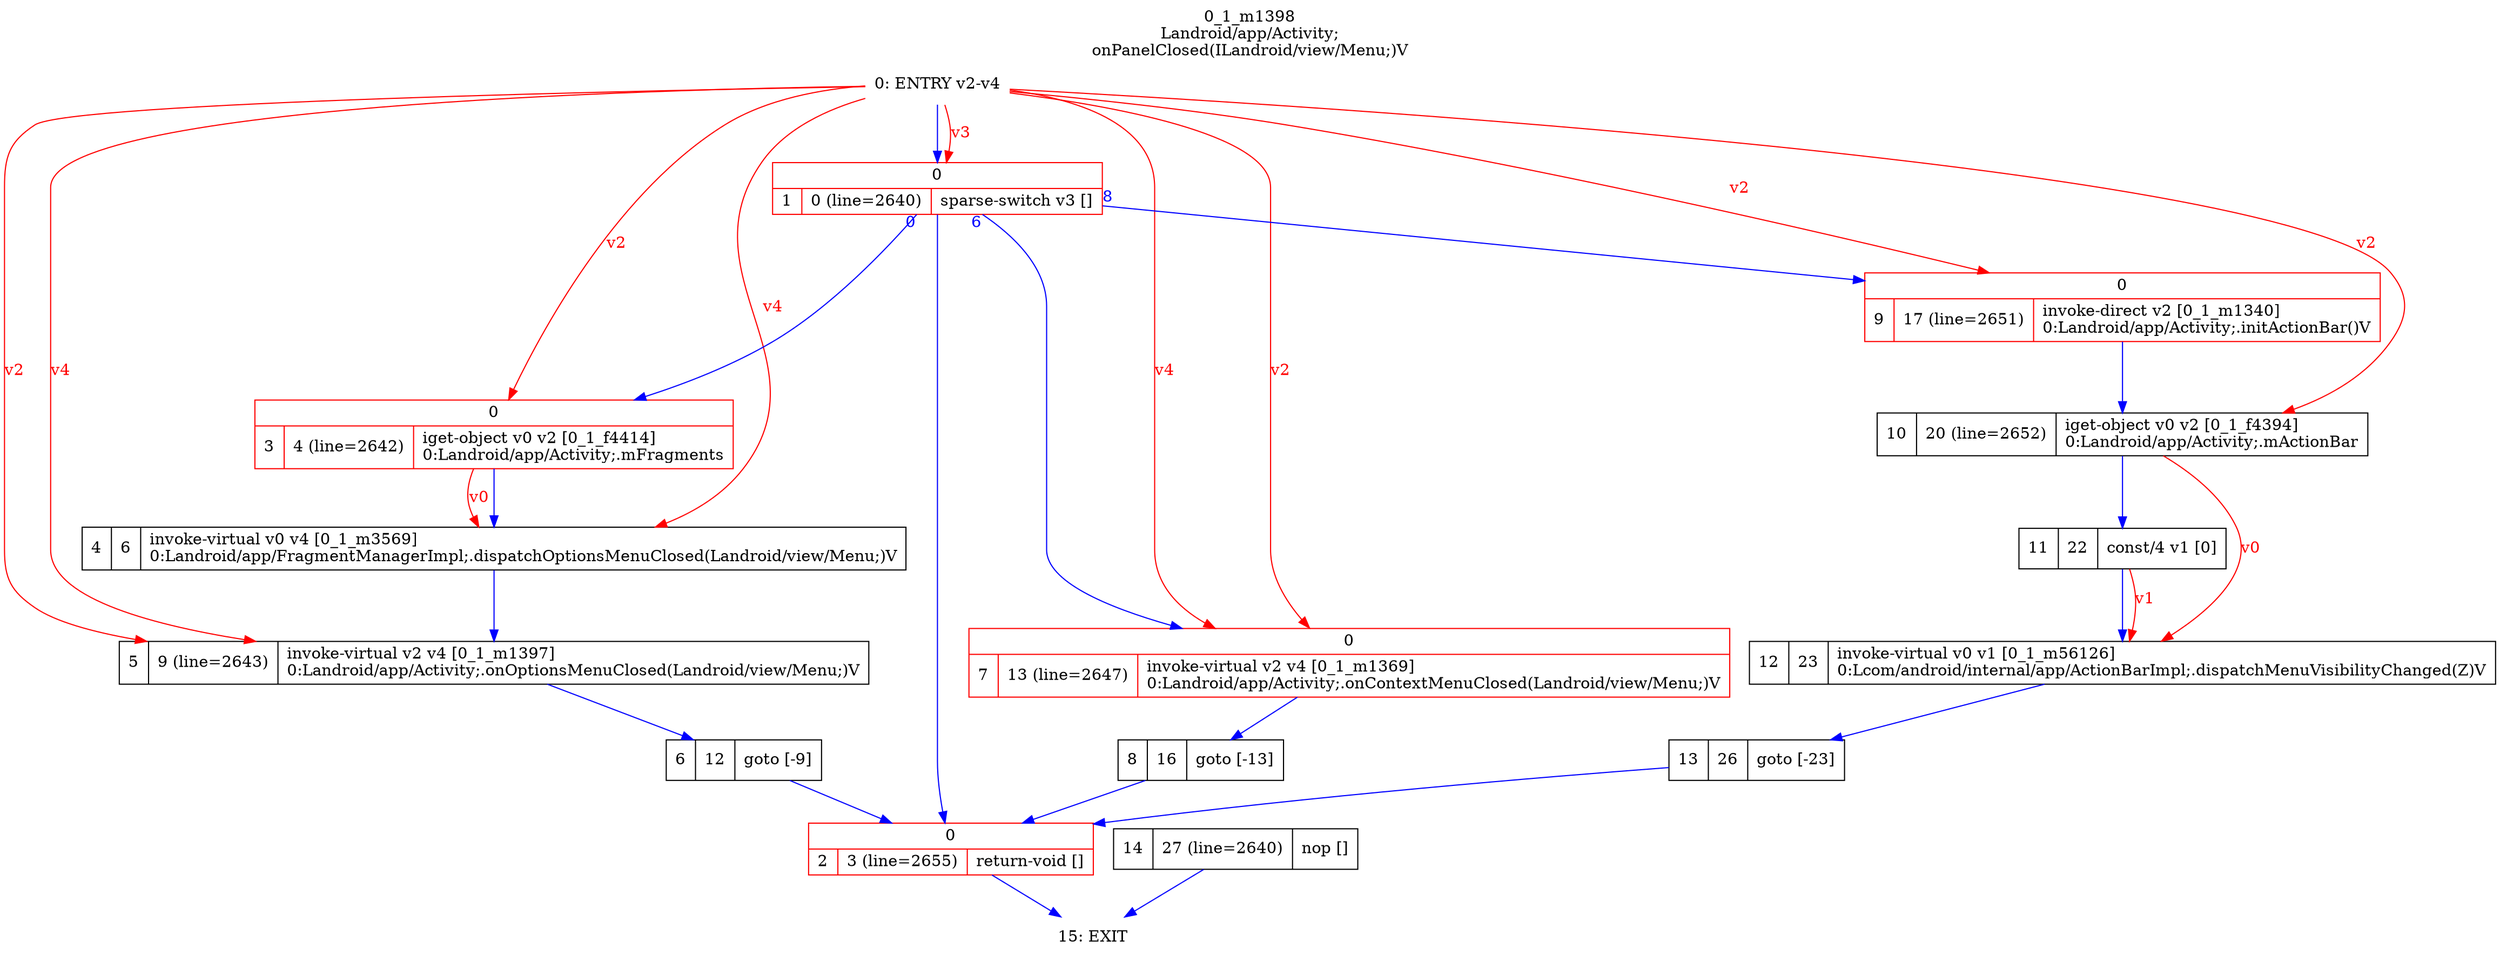 digraph G {
rankdir=UD;
labelloc=t;
label="0_1_m1398\nLandroid/app/Activity;
onPanelClosed(ILandroid/view/Menu;)V";
0[label="0: ENTRY v2-v4",shape=plaintext];
1[label="{0|{1|0 (line=2640)|sparse-switch v3 []\l}}",shape=record, color=red];
2[label="{0|{2|3 (line=2655)|return-void []\l}}",shape=record, color=red];
3[label="{0|{3|4 (line=2642)|iget-object v0 v2 [0_1_f4414]\l0:Landroid/app/Activity;.mFragments\l}}",shape=record, color=red];
4[label="4|6|invoke-virtual v0 v4 [0_1_m3569]\l0:Landroid/app/FragmentManagerImpl;.dispatchOptionsMenuClosed(Landroid/view/Menu;)V\l",shape=record,URL="0_1_m3569.dot"];
5[label="5|9 (line=2643)|invoke-virtual v2 v4 [0_1_m1397]\l0:Landroid/app/Activity;.onOptionsMenuClosed(Landroid/view/Menu;)V\l",shape=record,URL="0_1_m1397.dot"];
6[label="6|12|goto [-9]\l",shape=record];
7[label="{0|{7|13 (line=2647)|invoke-virtual v2 v4 [0_1_m1369]\l0:Landroid/app/Activity;.onContextMenuClosed(Landroid/view/Menu;)V\l}}",shape=record,URL="0_1_m1369.dot", color=red];
8[label="8|16|goto [-13]\l",shape=record];
9[label="{0|{9|17 (line=2651)|invoke-direct v2 [0_1_m1340]\l0:Landroid/app/Activity;.initActionBar()V\l}}",shape=record,URL="0_1_m1340.dot", color=red];
10[label="10|20 (line=2652)|iget-object v0 v2 [0_1_f4394]\l0:Landroid/app/Activity;.mActionBar\l",shape=record];
11[label="11|22|const/4 v1 [0]\l",shape=record];
12[label="12|23|invoke-virtual v0 v1 [0_1_m56126]\l0:Lcom/android/internal/app/ActionBarImpl;.dispatchMenuVisibilityChanged(Z)V\l",shape=record,URL="0_1_m56126.dot"];
13[label="13|26|goto [-23]\l",shape=record];
14[label="14|27 (line=2640)|nop []\l",shape=record];
15[label="15: EXIT",shape=plaintext];
0->1 [color=blue, fontcolor=blue,weight=100, taillabel=""];
1->3 [color=blue, fontcolor=blue,weight=10, taillabel="0"];
1->7 [color=blue, fontcolor=blue,weight=10, taillabel="6"];
1->9 [color=blue, fontcolor=blue,weight=10, taillabel="8"];
1->2 [color=blue, fontcolor=blue,weight=100, taillabel=""];
2->15 [color=blue, fontcolor=blue,weight=100, taillabel=""];
3->4 [color=blue, fontcolor=blue,weight=100, taillabel=""];
4->5 [color=blue, fontcolor=blue,weight=100, taillabel=""];
5->6 [color=blue, fontcolor=blue,weight=100, taillabel=""];
6->2 [color=blue, fontcolor=blue,weight=100, taillabel=""];
7->8 [color=blue, fontcolor=blue,weight=100, taillabel=""];
8->2 [color=blue, fontcolor=blue,weight=100, taillabel=""];
9->10 [color=blue, fontcolor=blue,weight=100, taillabel=""];
10->11 [color=blue, fontcolor=blue,weight=100, taillabel=""];
11->12 [color=blue, fontcolor=blue,weight=100, taillabel=""];
12->13 [color=blue, fontcolor=blue,weight=100, taillabel=""];
13->2 [color=blue, fontcolor=blue,weight=100, taillabel=""];
14->15 [color=blue, fontcolor=blue,weight=100, taillabel=""];
0->1 [color=red, fontcolor=red, label="v3"];
0->3 [color=red, fontcolor=red, label="v2"];
0->4 [color=red, fontcolor=red, label="v4"];
3->4 [color=red, fontcolor=red, label="v0"];
0->5 [color=red, fontcolor=red, label="v2"];
0->5 [color=red, fontcolor=red, label="v4"];
0->7 [color=red, fontcolor=red, label="v2"];
0->7 [color=red, fontcolor=red, label="v4"];
0->9 [color=red, fontcolor=red, label="v2"];
0->10 [color=red, fontcolor=red, label="v2"];
10->12 [color=red, fontcolor=red, label="v0"];
11->12 [color=red, fontcolor=red, label="v1"];
}
